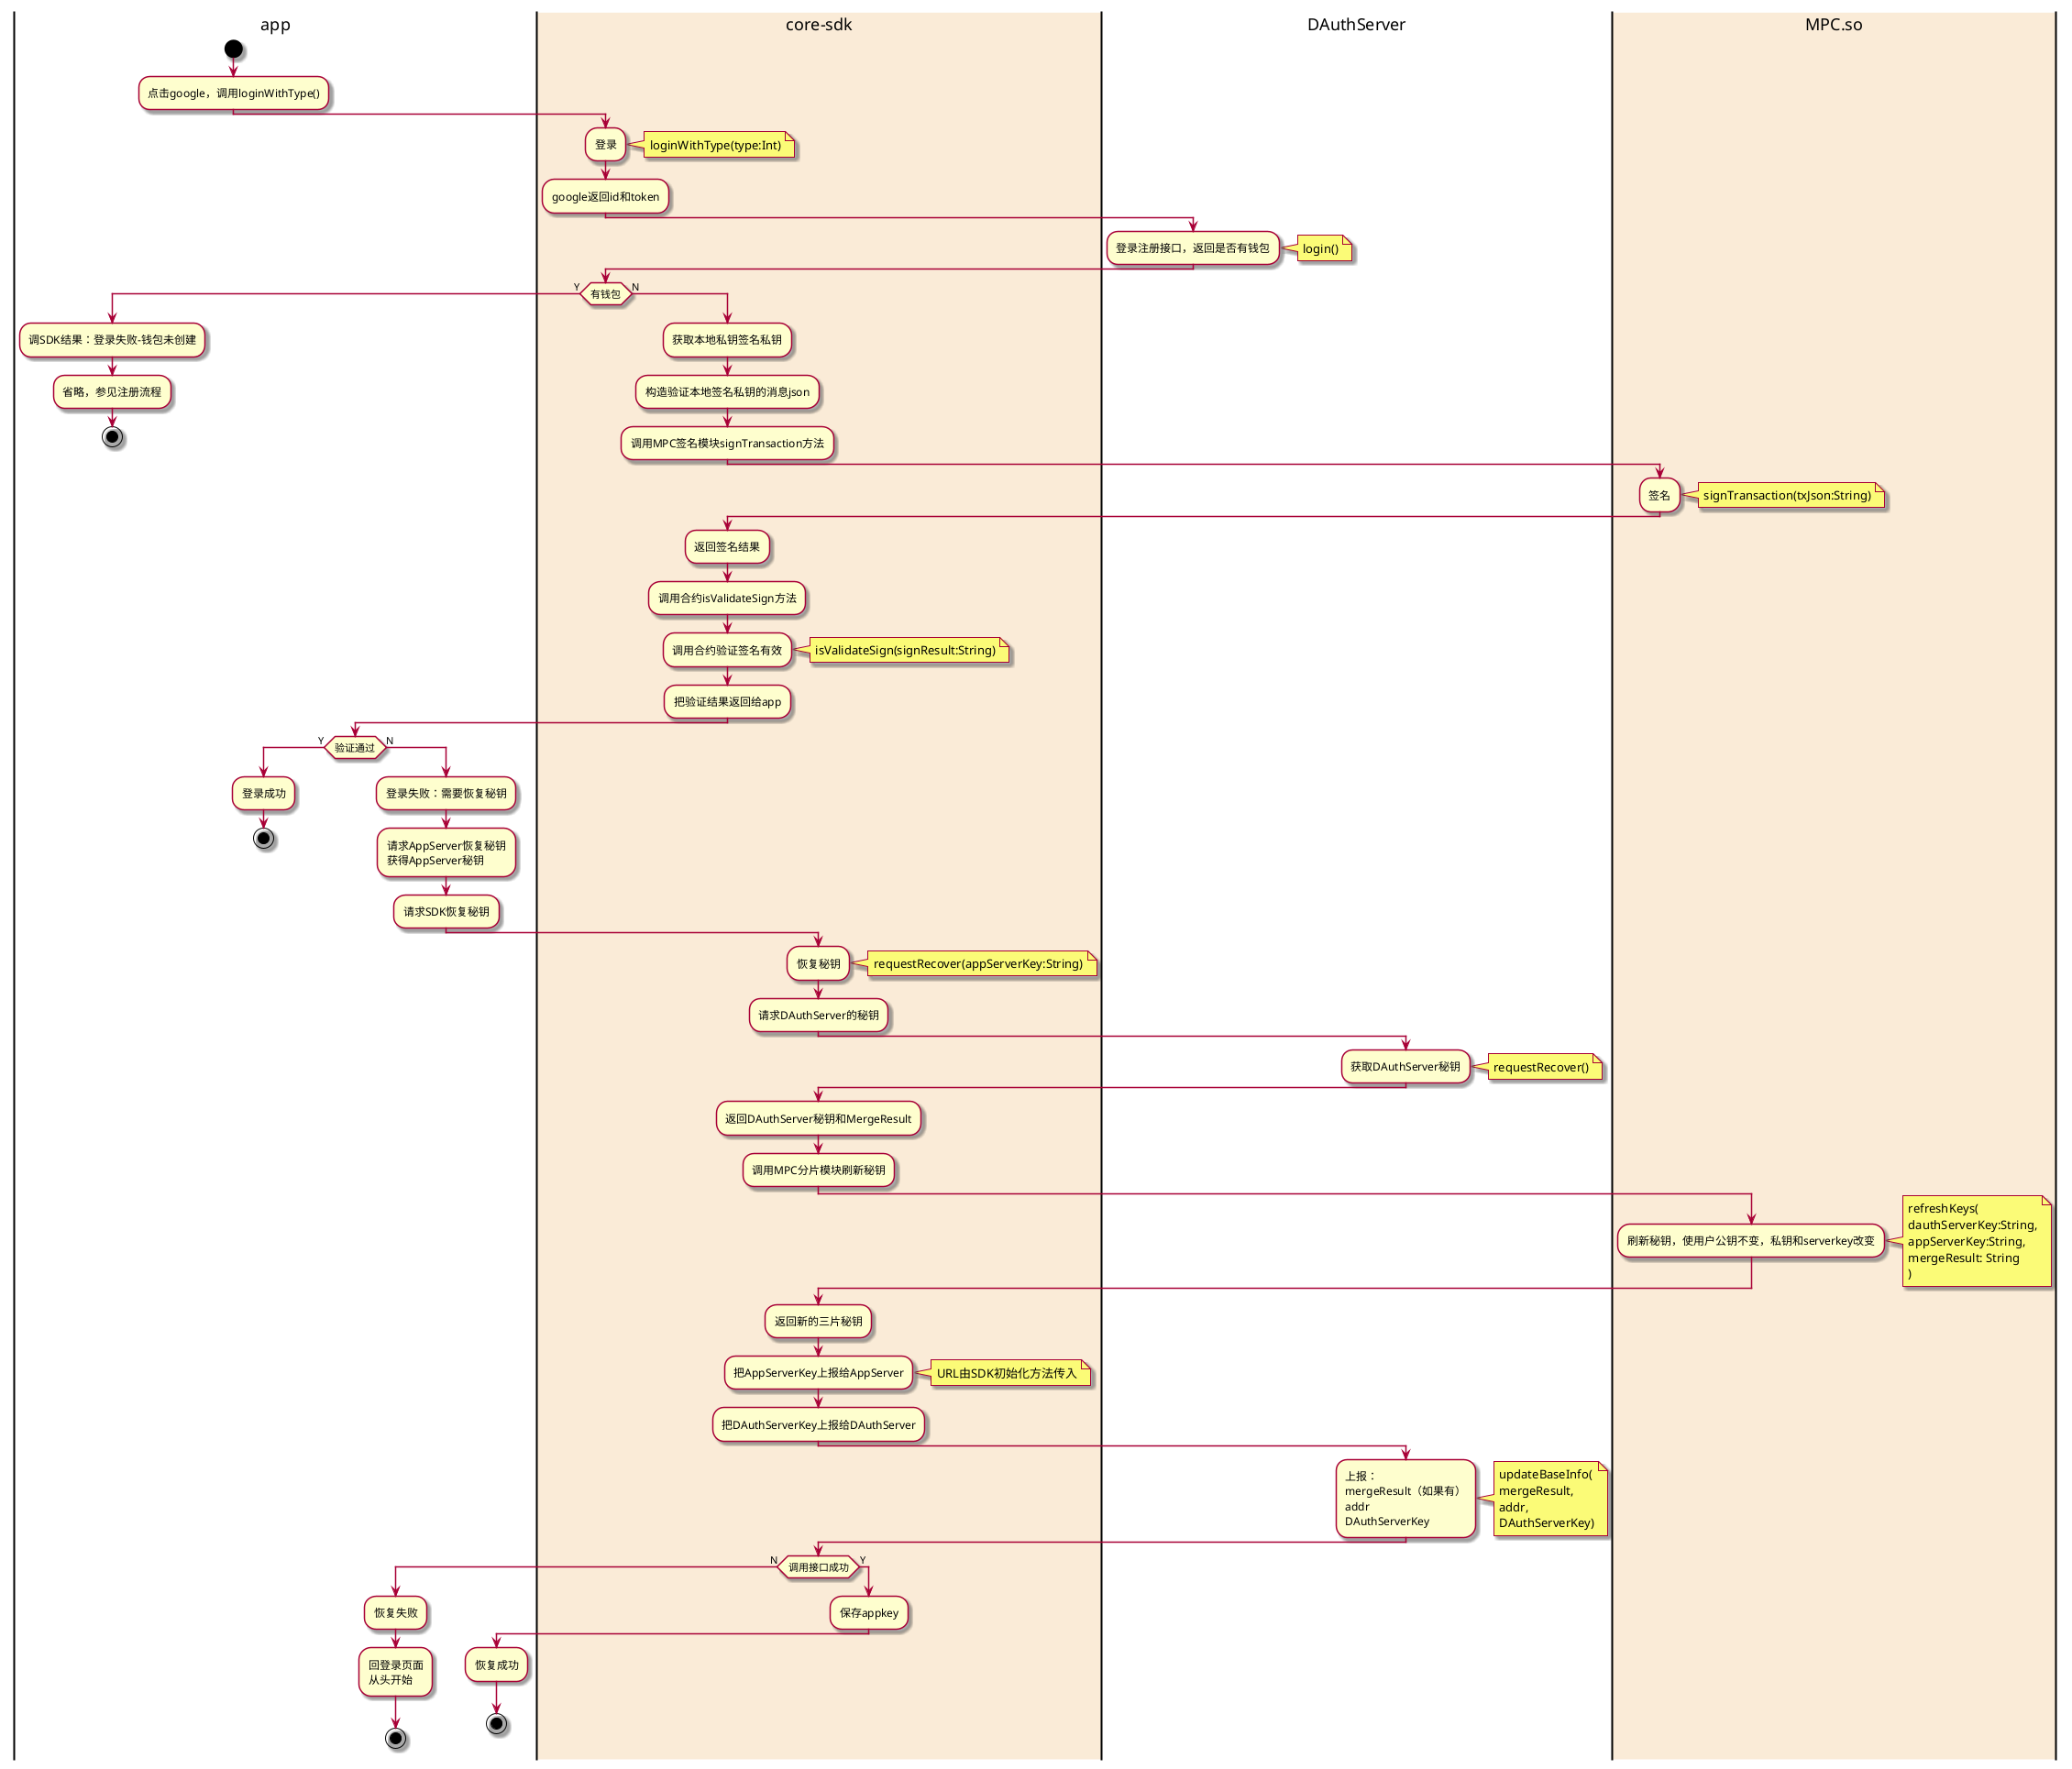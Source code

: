 @startuml
'https://plantuml.com/activity-diagram-beta
skin rose
|app|
start
:点击google，调用loginWithType();
|#AntiqueWhite|core-sdk|
:登录;
note right: loginWithType(type:Int)
:google返回id和token;
|DAuthServer|
:登录注册接口，返回是否有钱包;
note right: login()

|core-sdk|
if (有钱包) is (Y) then
    |app|
    :调SDK结果：登录失败-钱包未创建;
    :省略，参见注册流程;
    stop
else (N)
    |core-sdk|
    :获取本地私钥签名私钥;
    :构造验证本地签名私钥的消息json;
    :调用MPC签名模块signTransaction方法;
    |#AntiqueWhite|MPC.so|
    :签名;
    note right: signTransaction(txJson:String)
    |core-sdk|
    :返回签名结果;
    :调用合约isValidateSign方法;
    :调用合约验证签名有效;
    note right:isValidateSign(signResult:String)
    |core-sdk|
    :把验证结果返回给app;
    |app|
    if (验证通过) is (Y) then
        :登录成功;
        stop
    else (N)
        :登录失败：需要恢复秘钥;
        :请求AppServer恢复秘钥\n获得AppServer秘钥;
        :请求SDK恢复秘钥;
        |core-sdk|
        :恢复秘钥;
        note right: requestRecover(appServerKey:String)
        :请求DAuthServer的秘钥;
        |DAuthServer|
        :获取DAuthServer秘钥;
        note right: requestRecover()
        |core-sdk|
        :返回DAuthServer秘钥和MergeResult;
        :调用MPC分片模块刷新秘钥;
        |#AntiqueWhite|MPC.so|
        :刷新秘钥，使用户公钥不变，私钥和serverkey改变;
        note right: refreshKeys(\ndauthServerKey:String,\nappServerKey:String,\nmergeResult: String\n)
        |core-sdk|
        :返回新的三片秘钥;
        :把AppServerKey上报给AppServer;
        note right: URL由SDK初始化方法传入
        :把DAuthServerKey上报给DAuthServer;
        |DAuthServer|
        :上报：\nmergeResult（如果有）\naddr\nDAuthServerKey;
        note right: updateBaseInfo(\nmergeResult,\naddr,\nDAuthServerKey)
        |core-sdk|
        if (调用接口成功) is (N) then
            |app|
            :恢复失败;
            :回登录页面\n从头开始;
            stop
        else (Y)
            |core-sdk|
            :保存appkey;
            |app|
            :恢复成功;
            stop
        endif
    endif
endif

@enduml
